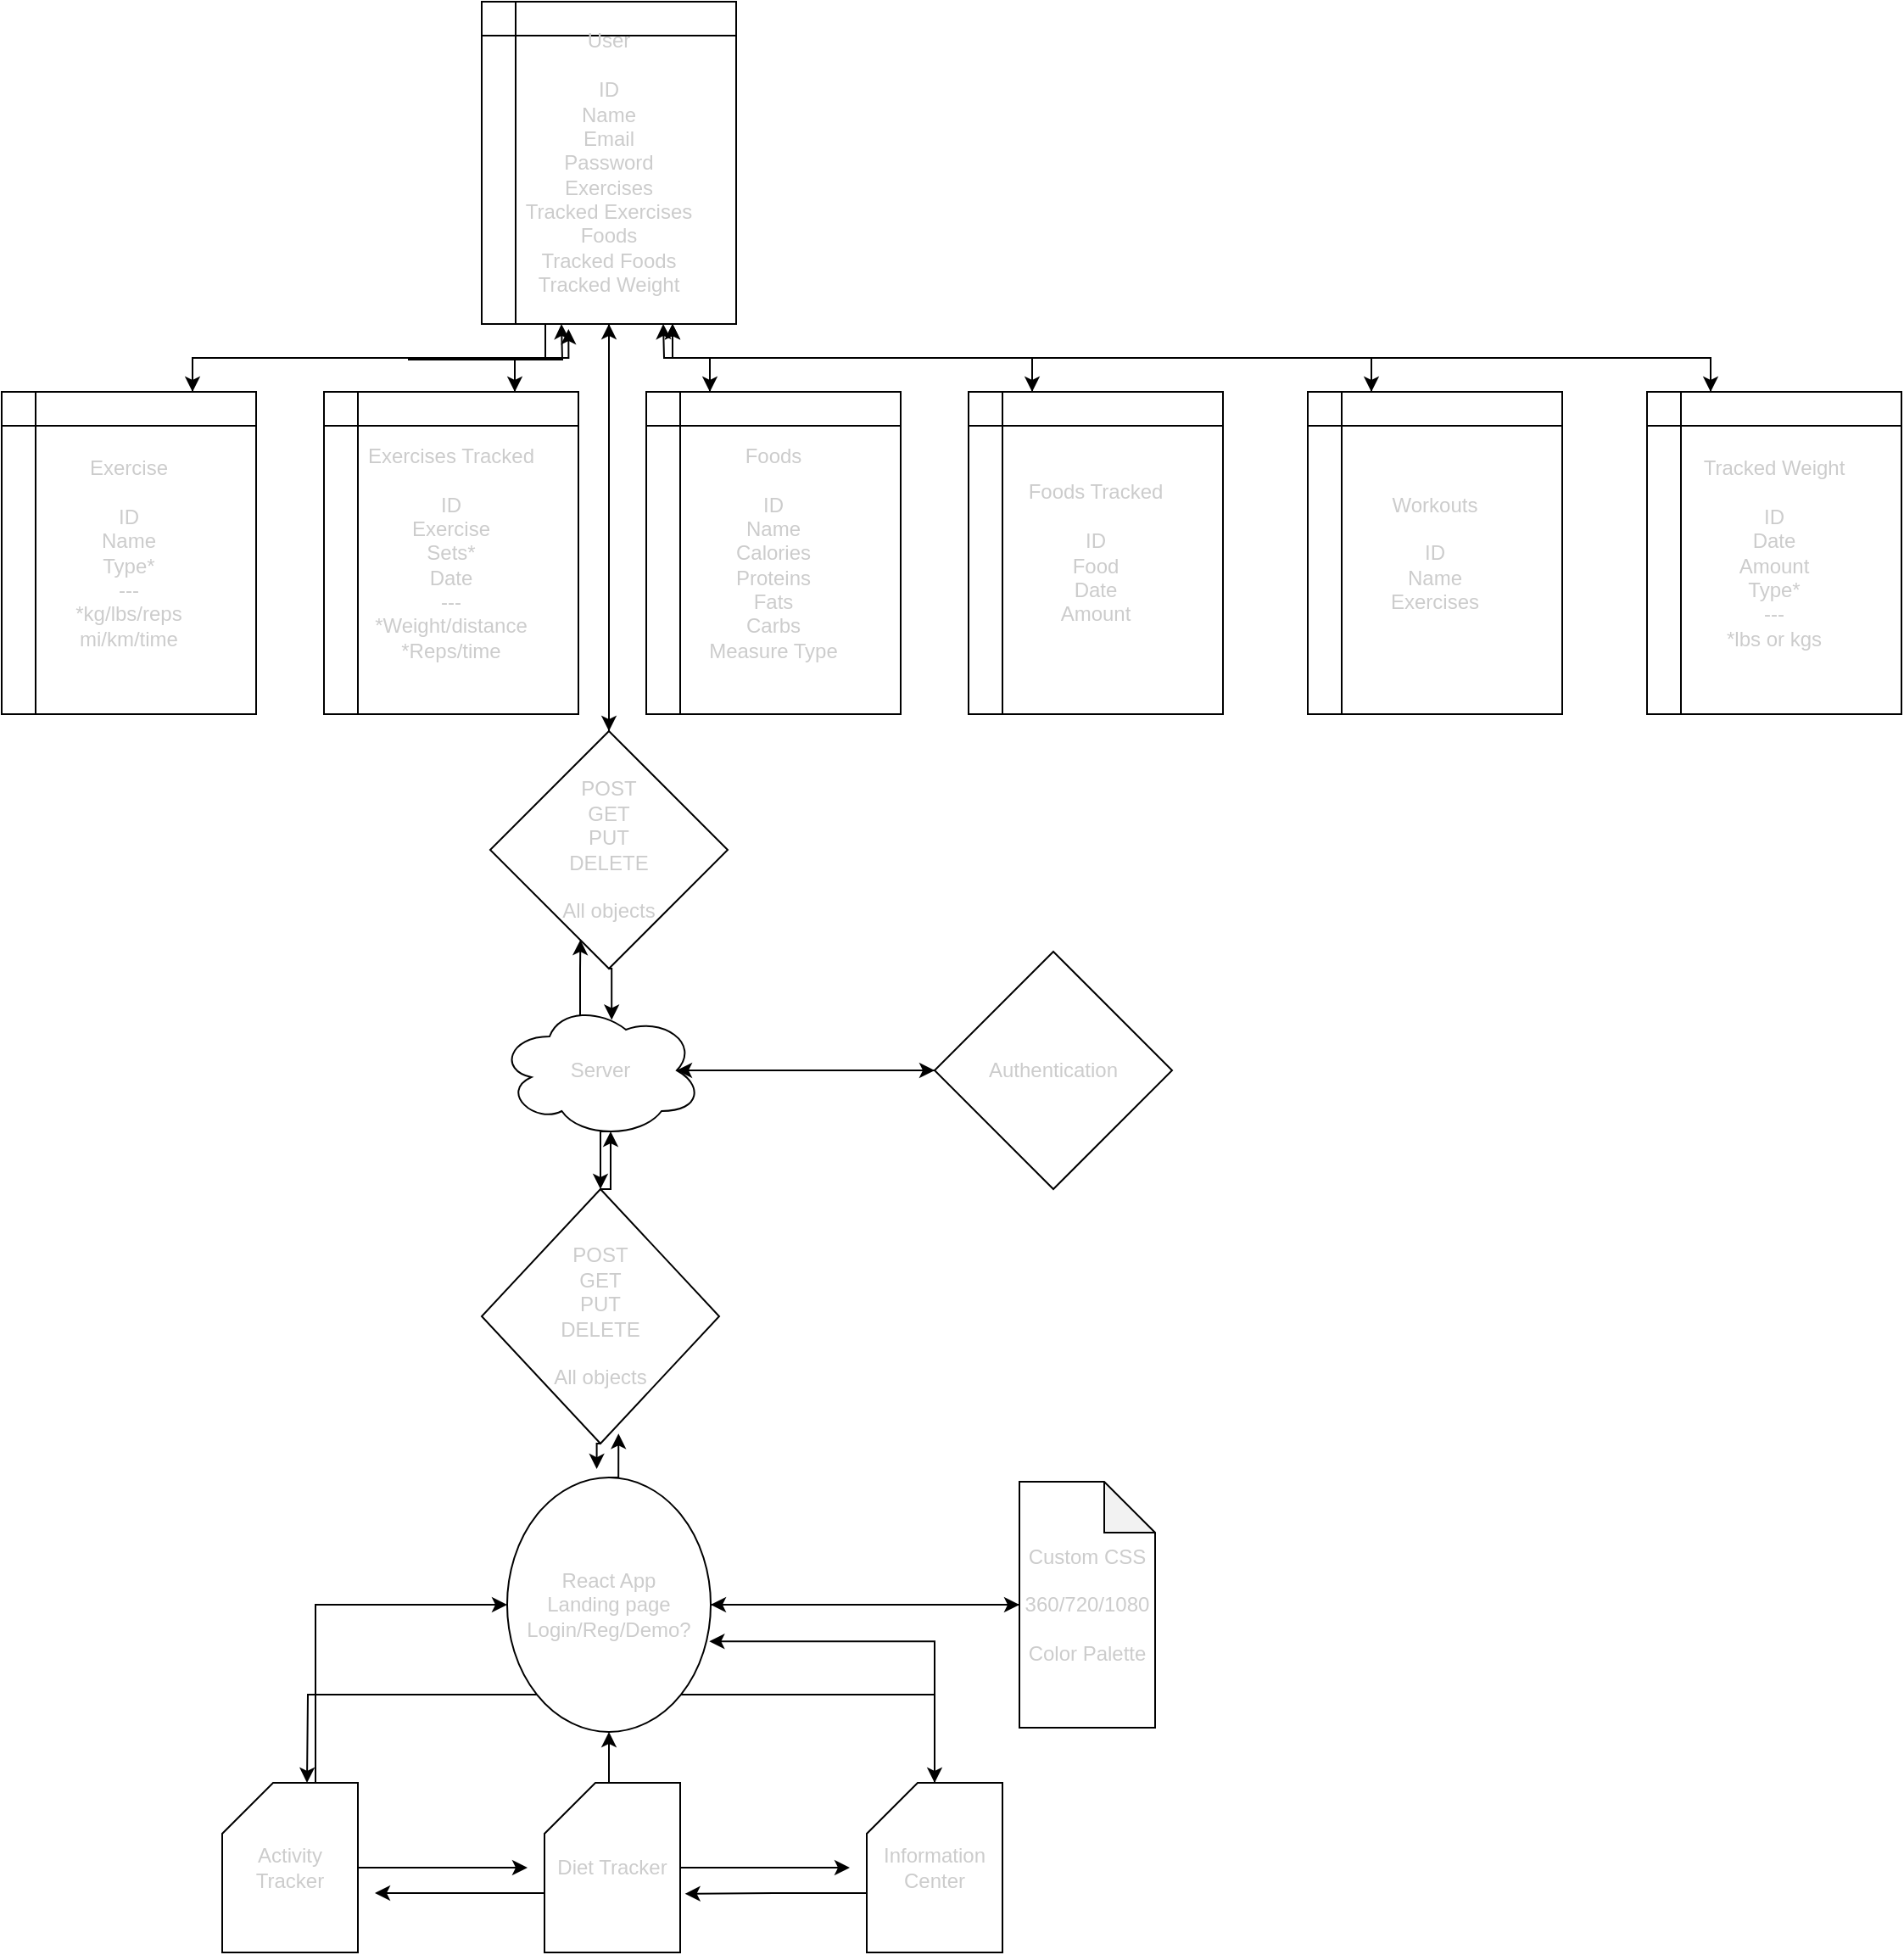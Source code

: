 <mxfile version="13.1.5" type="device"><diagram id="C5RBs43oDa-KdzZeNtuy" name="Page-1"><mxGraphModel dx="1209" dy="643" grid="1" gridSize="10" guides="1" tooltips="1" connect="1" arrows="1" fold="1" page="1" pageScale="1" pageWidth="1500" pageHeight="2000" background="#ffffff" math="0" shadow="0"><root><mxCell id="WIyWlLk6GJQsqaUBKTNV-0"/><mxCell id="WIyWlLk6GJQsqaUBKTNV-1" parent="WIyWlLk6GJQsqaUBKTNV-0"/><mxCell id="Wf-6ecDrQiLlxNAf_6qm-14" style="edgeStyle=orthogonalEdgeStyle;rounded=0;orthogonalLoop=1;jettySize=auto;html=1;exitX=0.5;exitY=1;exitDx=0;exitDy=0;strokeColor=#000000;fontColor=#CCCCCC;" parent="WIyWlLk6GJQsqaUBKTNV-1" source="Wf-6ecDrQiLlxNAf_6qm-0" target="Wf-6ecDrQiLlxNAf_6qm-15" edge="1"><mxGeometry relative="1" as="geometry"><mxPoint x="414" y="480" as="targetPoint"/></mxGeometry></mxCell><mxCell id="Wf-6ecDrQiLlxNAf_6qm-21" style="edgeStyle=orthogonalEdgeStyle;rounded=0;orthogonalLoop=1;jettySize=auto;html=1;exitX=0.75;exitY=1;exitDx=0;exitDy=0;entryX=0.25;entryY=0;entryDx=0;entryDy=0;strokeColor=#000000;fontColor=#CCCCCC;" parent="WIyWlLk6GJQsqaUBKTNV-1" source="Wf-6ecDrQiLlxNAf_6qm-0" target="Wf-6ecDrQiLlxNAf_6qm-4" edge="1"><mxGeometry relative="1" as="geometry"/></mxCell><mxCell id="Wf-6ecDrQiLlxNAf_6qm-22" style="edgeStyle=orthogonalEdgeStyle;rounded=0;orthogonalLoop=1;jettySize=auto;html=1;exitX=0.75;exitY=1;exitDx=0;exitDy=0;entryX=0.25;entryY=0;entryDx=0;entryDy=0;strokeColor=#000000;fontColor=#CCCCCC;" parent="WIyWlLk6GJQsqaUBKTNV-1" source="Wf-6ecDrQiLlxNAf_6qm-0" target="Wf-6ecDrQiLlxNAf_6qm-8" edge="1"><mxGeometry relative="1" as="geometry"/></mxCell><mxCell id="Wf-6ecDrQiLlxNAf_6qm-23" style="edgeStyle=orthogonalEdgeStyle;rounded=0;orthogonalLoop=1;jettySize=auto;html=1;exitX=0.25;exitY=1;exitDx=0;exitDy=0;entryX=0.75;entryY=0;entryDx=0;entryDy=0;strokeColor=#000000;fontColor=#CCCCCC;" parent="WIyWlLk6GJQsqaUBKTNV-1" source="Wf-6ecDrQiLlxNAf_6qm-0" target="Wf-6ecDrQiLlxNAf_6qm-5" edge="1"><mxGeometry relative="1" as="geometry"/></mxCell><mxCell id="Wf-6ecDrQiLlxNAf_6qm-24" style="edgeStyle=orthogonalEdgeStyle;rounded=0;orthogonalLoop=1;jettySize=auto;html=1;exitX=0.25;exitY=1;exitDx=0;exitDy=0;entryX=0.75;entryY=0;entryDx=0;entryDy=0;strokeColor=#000000;fontColor=#CCCCCC;" parent="WIyWlLk6GJQsqaUBKTNV-1" source="Wf-6ecDrQiLlxNAf_6qm-0" target="Wf-6ecDrQiLlxNAf_6qm-6" edge="1"><mxGeometry relative="1" as="geometry"/></mxCell><mxCell id="zIz0ZShHyCa6irhK9jiT-5" style="edgeStyle=orthogonalEdgeStyle;rounded=0;orthogonalLoop=1;jettySize=auto;html=1;exitX=0.75;exitY=1;exitDx=0;exitDy=0;entryX=0.25;entryY=0;entryDx=0;entryDy=0;fontColor=#CCCCCC;" parent="WIyWlLk6GJQsqaUBKTNV-1" source="Wf-6ecDrQiLlxNAf_6qm-0" target="zIz0ZShHyCa6irhK9jiT-3" edge="1"><mxGeometry relative="1" as="geometry"/></mxCell><mxCell id="zIz0ZShHyCa6irhK9jiT-8" style="edgeStyle=orthogonalEdgeStyle;rounded=0;orthogonalLoop=1;jettySize=auto;html=1;exitX=0.75;exitY=1;exitDx=0;exitDy=0;entryX=0.25;entryY=0;entryDx=0;entryDy=0;fontColor=#CCCCCC;" parent="WIyWlLk6GJQsqaUBKTNV-1" source="Wf-6ecDrQiLlxNAf_6qm-0" target="zIz0ZShHyCa6irhK9jiT-6" edge="1"><mxGeometry relative="1" as="geometry"/></mxCell><mxCell id="Wf-6ecDrQiLlxNAf_6qm-0" value="User&lt;br&gt;&lt;br&gt;ID&lt;br&gt;Name&lt;br&gt;Email&lt;br&gt;Password&lt;br&gt;Exercises&lt;br&gt;Tracked Exercises&lt;br&gt;Foods&lt;br&gt;Tracked Foods&lt;br&gt;Tracked Weight" style="shape=internalStorage;whiteSpace=wrap;html=1;backgroundOutline=1;align=center;fontColor=#CCCCCC;" parent="WIyWlLk6GJQsqaUBKTNV-1" vertex="1"><mxGeometry x="343" y="10" width="150" height="190" as="geometry"/></mxCell><mxCell id="Wf-6ecDrQiLlxNAf_6qm-11" style="edgeStyle=orthogonalEdgeStyle;rounded=0;orthogonalLoop=1;jettySize=auto;html=1;exitX=0.25;exitY=0;exitDx=0;exitDy=0;fontColor=#CCCCCC;" parent="WIyWlLk6GJQsqaUBKTNV-1" source="Wf-6ecDrQiLlxNAf_6qm-4" edge="1"><mxGeometry relative="1" as="geometry"><mxPoint x="450" y="200" as="targetPoint"/></mxGeometry></mxCell><mxCell id="Wf-6ecDrQiLlxNAf_6qm-4" value="Foods&lt;br&gt;&lt;br&gt;ID&lt;br&gt;Name&lt;br&gt;Calories&lt;br&gt;Proteins&lt;br&gt;Fats&lt;br&gt;Carbs&lt;br&gt;Measure Type" style="shape=internalStorage;whiteSpace=wrap;html=1;backgroundOutline=1;fontColor=#CCCCCC;" parent="WIyWlLk6GJQsqaUBKTNV-1" vertex="1"><mxGeometry x="440" y="240" width="150" height="190" as="geometry"/></mxCell><mxCell id="Wf-6ecDrQiLlxNAf_6qm-12" style="edgeStyle=orthogonalEdgeStyle;rounded=0;orthogonalLoop=1;jettySize=auto;html=1;exitX=0.75;exitY=0;exitDx=0;exitDy=0;entryX=0.341;entryY=1.016;entryDx=0;entryDy=0;entryPerimeter=0;fontColor=#CCCCCC;" parent="WIyWlLk6GJQsqaUBKTNV-1" source="Wf-6ecDrQiLlxNAf_6qm-5" target="Wf-6ecDrQiLlxNAf_6qm-0" edge="1"><mxGeometry relative="1" as="geometry"/></mxCell><mxCell id="Wf-6ecDrQiLlxNAf_6qm-5" value="Exercises Tracked&lt;br&gt;&lt;br&gt;ID&lt;br&gt;Exercise&lt;br&gt;Sets*&lt;br&gt;Date&lt;br&gt;---&lt;br&gt;*Weight/distance&lt;br&gt;*Reps/time" style="shape=internalStorage;whiteSpace=wrap;html=1;backgroundOutline=1;fontColor=#CCCCCC;" parent="WIyWlLk6GJQsqaUBKTNV-1" vertex="1"><mxGeometry x="250" y="240" width="150" height="190" as="geometry"/></mxCell><mxCell id="Wf-6ecDrQiLlxNAf_6qm-13" style="edgeStyle=orthogonalEdgeStyle;rounded=0;orthogonalLoop=1;jettySize=auto;html=1;exitX=0.75;exitY=0;exitDx=0;exitDy=0;fontColor=#CCCCCC;" parent="WIyWlLk6GJQsqaUBKTNV-1" source="Wf-6ecDrQiLlxNAf_6qm-6" edge="1"><mxGeometry relative="1" as="geometry"><mxPoint x="390" y="200" as="targetPoint"/></mxGeometry></mxCell><mxCell id="Wf-6ecDrQiLlxNAf_6qm-6" value="&lt;span style=&quot;white-space: normal&quot;&gt;Exercise&lt;/span&gt;&lt;br style=&quot;white-space: normal&quot;&gt;&lt;br style=&quot;white-space: normal&quot;&gt;&lt;span style=&quot;white-space: normal&quot;&gt;ID&lt;/span&gt;&lt;br style=&quot;white-space: normal&quot;&gt;&lt;span style=&quot;white-space: normal&quot;&gt;Name&lt;/span&gt;&lt;br style=&quot;white-space: normal&quot;&gt;&lt;span style=&quot;white-space: normal&quot;&gt;Type*&lt;br&gt;---&lt;br&gt;*kg/lbs/reps&lt;br&gt;mi/km/time&lt;br&gt;&lt;/span&gt;" style="shape=internalStorage;whiteSpace=wrap;html=1;backgroundOutline=1;fontColor=#CCCCCC;" parent="WIyWlLk6GJQsqaUBKTNV-1" vertex="1"><mxGeometry x="60" y="240" width="150" height="190" as="geometry"/></mxCell><mxCell id="Wf-6ecDrQiLlxNAf_6qm-10" style="edgeStyle=orthogonalEdgeStyle;rounded=0;orthogonalLoop=1;jettySize=auto;html=1;exitX=0.25;exitY=0;exitDx=0;exitDy=0;entryX=0.75;entryY=1;entryDx=0;entryDy=0;strokeColor=#000000;fontColor=#CCCCCC;" parent="WIyWlLk6GJQsqaUBKTNV-1" source="Wf-6ecDrQiLlxNAf_6qm-8" target="Wf-6ecDrQiLlxNAf_6qm-0" edge="1"><mxGeometry relative="1" as="geometry"/></mxCell><mxCell id="Wf-6ecDrQiLlxNAf_6qm-8" value="Foods Tracked&lt;br&gt;&lt;br&gt;ID&lt;br&gt;Food&lt;br&gt;Date&lt;br&gt;Amount" style="shape=internalStorage;whiteSpace=wrap;html=1;backgroundOutline=1;fontColor=#CCCCCC;" parent="WIyWlLk6GJQsqaUBKTNV-1" vertex="1"><mxGeometry x="630" y="240" width="150" height="190" as="geometry"/></mxCell><mxCell id="Wf-6ecDrQiLlxNAf_6qm-20" style="edgeStyle=orthogonalEdgeStyle;rounded=0;orthogonalLoop=1;jettySize=auto;html=1;exitX=0.5;exitY=0;exitDx=0;exitDy=0;entryX=0.5;entryY=1;entryDx=0;entryDy=0;strokeColor=#000000;fontColor=#CCCCCC;" parent="WIyWlLk6GJQsqaUBKTNV-1" source="Wf-6ecDrQiLlxNAf_6qm-15" target="Wf-6ecDrQiLlxNAf_6qm-0" edge="1"><mxGeometry relative="1" as="geometry"/></mxCell><mxCell id="Wf-6ecDrQiLlxNAf_6qm-25" style="edgeStyle=orthogonalEdgeStyle;rounded=0;orthogonalLoop=1;jettySize=auto;html=1;exitX=0.5;exitY=1;exitDx=0;exitDy=0;entryX=0.555;entryY=0.128;entryDx=0;entryDy=0;entryPerimeter=0;strokeColor=#000000;fontColor=#CCCCCC;" parent="WIyWlLk6GJQsqaUBKTNV-1" source="Wf-6ecDrQiLlxNAf_6qm-15" target="Wf-6ecDrQiLlxNAf_6qm-16" edge="1"><mxGeometry relative="1" as="geometry"/></mxCell><mxCell id="Wf-6ecDrQiLlxNAf_6qm-15" value="POST&lt;br&gt;GET&lt;br&gt;PUT&lt;br&gt;DELETE&lt;br&gt;&lt;br&gt;All objects" style="rhombus;whiteSpace=wrap;html=1;fontColor=#CCCCCC;" parent="WIyWlLk6GJQsqaUBKTNV-1" vertex="1"><mxGeometry x="348" y="440" width="140" height="140" as="geometry"/></mxCell><mxCell id="Wf-6ecDrQiLlxNAf_6qm-19" style="edgeStyle=orthogonalEdgeStyle;rounded=0;orthogonalLoop=1;jettySize=auto;html=1;strokeColor=#000000;fontColor=#CCCCCC;" parent="WIyWlLk6GJQsqaUBKTNV-1" source="Wf-6ecDrQiLlxNAf_6qm-16" target="Wf-6ecDrQiLlxNAf_6qm-17" edge="1"><mxGeometry relative="1" as="geometry"/></mxCell><mxCell id="Wf-6ecDrQiLlxNAf_6qm-26" style="edgeStyle=orthogonalEdgeStyle;rounded=0;orthogonalLoop=1;jettySize=auto;html=1;exitX=0.4;exitY=0.1;exitDx=0;exitDy=0;exitPerimeter=0;entryX=0.38;entryY=0.879;entryDx=0;entryDy=0;entryPerimeter=0;strokeColor=#000000;fontColor=#CCCCCC;" parent="WIyWlLk6GJQsqaUBKTNV-1" source="Wf-6ecDrQiLlxNAf_6qm-16" target="Wf-6ecDrQiLlxNAf_6qm-15" edge="1"><mxGeometry relative="1" as="geometry"/></mxCell><mxCell id="Wf-6ecDrQiLlxNAf_6qm-28" style="edgeStyle=orthogonalEdgeStyle;rounded=0;orthogonalLoop=1;jettySize=auto;html=1;exitX=0.55;exitY=0.95;exitDx=0;exitDy=0;exitPerimeter=0;entryX=0.5;entryY=0;entryDx=0;entryDy=0;strokeColor=#000000;fontColor=#CCCCCC;" parent="WIyWlLk6GJQsqaUBKTNV-1" source="Wf-6ecDrQiLlxNAf_6qm-16" target="Wf-6ecDrQiLlxNAf_6qm-27" edge="1"><mxGeometry relative="1" as="geometry"/></mxCell><mxCell id="Wf-6ecDrQiLlxNAf_6qm-16" value="Server" style="ellipse;shape=cloud;whiteSpace=wrap;html=1;fontColor=#CCCCCC;" parent="WIyWlLk6GJQsqaUBKTNV-1" vertex="1"><mxGeometry x="353" y="600" width="120" height="80" as="geometry"/></mxCell><mxCell id="Wf-6ecDrQiLlxNAf_6qm-18" style="edgeStyle=orthogonalEdgeStyle;rounded=0;orthogonalLoop=1;jettySize=auto;html=1;exitX=0;exitY=0.5;exitDx=0;exitDy=0;strokeColor=#000000;entryX=0.875;entryY=0.5;entryDx=0;entryDy=0;entryPerimeter=0;fontColor=#CCCCCC;" parent="WIyWlLk6GJQsqaUBKTNV-1" source="Wf-6ecDrQiLlxNAf_6qm-17" target="Wf-6ecDrQiLlxNAf_6qm-16" edge="1"><mxGeometry relative="1" as="geometry"><mxPoint x="480" y="640" as="targetPoint"/></mxGeometry></mxCell><mxCell id="Wf-6ecDrQiLlxNAf_6qm-17" value="Authentication" style="rhombus;whiteSpace=wrap;html=1;fontColor=#CCCCCC;" parent="WIyWlLk6GJQsqaUBKTNV-1" vertex="1"><mxGeometry x="610" y="570" width="140" height="140" as="geometry"/></mxCell><mxCell id="Wf-6ecDrQiLlxNAf_6qm-29" style="edgeStyle=orthogonalEdgeStyle;rounded=0;orthogonalLoop=1;jettySize=auto;html=1;exitX=0.5;exitY=0;exitDx=0;exitDy=0;entryX=0.55;entryY=0.95;entryDx=0;entryDy=0;entryPerimeter=0;strokeColor=#000000;fontColor=#CCCCCC;" parent="WIyWlLk6GJQsqaUBKTNV-1" source="Wf-6ecDrQiLlxNAf_6qm-27" target="Wf-6ecDrQiLlxNAf_6qm-16" edge="1"><mxGeometry relative="1" as="geometry"/></mxCell><mxCell id="Wf-6ecDrQiLlxNAf_6qm-31" style="edgeStyle=orthogonalEdgeStyle;rounded=0;orthogonalLoop=1;jettySize=auto;html=1;exitX=0.5;exitY=1;exitDx=0;exitDy=0;entryX=0.44;entryY=-0.033;entryDx=0;entryDy=0;entryPerimeter=0;strokeColor=#000000;fontColor=#CCCCCC;" parent="WIyWlLk6GJQsqaUBKTNV-1" source="Wf-6ecDrQiLlxNAf_6qm-27" target="Wf-6ecDrQiLlxNAf_6qm-30" edge="1"><mxGeometry relative="1" as="geometry"/></mxCell><mxCell id="Wf-6ecDrQiLlxNAf_6qm-27" value="POST&lt;br&gt;GET&lt;br&gt;PUT&lt;br&gt;DELETE&lt;br&gt;&lt;br&gt;All objects" style="rhombus;whiteSpace=wrap;html=1;fontColor=#CCCCCC;" parent="WIyWlLk6GJQsqaUBKTNV-1" vertex="1"><mxGeometry x="343" y="710" width="140" height="150" as="geometry"/></mxCell><mxCell id="Wf-6ecDrQiLlxNAf_6qm-32" style="edgeStyle=orthogonalEdgeStyle;rounded=0;orthogonalLoop=1;jettySize=auto;html=1;exitX=0.5;exitY=0;exitDx=0;exitDy=0;entryX=0.576;entryY=0.961;entryDx=0;entryDy=0;entryPerimeter=0;strokeColor=#000000;fontColor=#CCCCCC;" parent="WIyWlLk6GJQsqaUBKTNV-1" source="Wf-6ecDrQiLlxNAf_6qm-30" target="Wf-6ecDrQiLlxNAf_6qm-27" edge="1"><mxGeometry relative="1" as="geometry"/></mxCell><mxCell id="V6FbIzo78UuN_4-dk1J_-1" style="edgeStyle=orthogonalEdgeStyle;rounded=0;orthogonalLoop=1;jettySize=auto;html=1;exitX=1;exitY=0.5;exitDx=0;exitDy=0;entryX=0;entryY=0.5;entryDx=0;entryDy=0;entryPerimeter=0;fontColor=#CCCCCC;" parent="WIyWlLk6GJQsqaUBKTNV-1" source="Wf-6ecDrQiLlxNAf_6qm-30" target="V6FbIzo78UuN_4-dk1J_-0" edge="1"><mxGeometry relative="1" as="geometry"/></mxCell><mxCell id="V6FbIzo78UuN_4-dk1J_-22" style="edgeStyle=orthogonalEdgeStyle;rounded=0;orthogonalLoop=1;jettySize=auto;html=1;exitX=1;exitY=1;exitDx=0;exitDy=0;entryX=0.5;entryY=0;entryDx=0;entryDy=0;entryPerimeter=0;fontColor=#CCCCCC;" parent="WIyWlLk6GJQsqaUBKTNV-1" source="Wf-6ecDrQiLlxNAf_6qm-30" target="V6FbIzo78UuN_4-dk1J_-5" edge="1"><mxGeometry relative="1" as="geometry"/></mxCell><mxCell id="V6FbIzo78UuN_4-dk1J_-23" style="edgeStyle=orthogonalEdgeStyle;rounded=0;orthogonalLoop=1;jettySize=auto;html=1;exitX=0;exitY=1;exitDx=0;exitDy=0;fontColor=#CCCCCC;" parent="WIyWlLk6GJQsqaUBKTNV-1" source="Wf-6ecDrQiLlxNAf_6qm-30" edge="1"><mxGeometry relative="1" as="geometry"><mxPoint x="240" y="1060" as="targetPoint"/></mxGeometry></mxCell><mxCell id="Wf-6ecDrQiLlxNAf_6qm-30" value="React App&lt;br&gt;Landing page&lt;br&gt;Login/Reg/Demo?" style="ellipse;whiteSpace=wrap;html=1;fontColor=#CCCCCC;" parent="WIyWlLk6GJQsqaUBKTNV-1" vertex="1"><mxGeometry x="358" y="880" width="120" height="150" as="geometry"/></mxCell><mxCell id="zIz0ZShHyCa6irhK9jiT-4" style="edgeStyle=orthogonalEdgeStyle;rounded=0;orthogonalLoop=1;jettySize=auto;html=1;exitX=0.25;exitY=0;exitDx=0;exitDy=0;entryX=0.75;entryY=1;entryDx=0;entryDy=0;fontColor=#CCCCCC;" parent="WIyWlLk6GJQsqaUBKTNV-1" source="zIz0ZShHyCa6irhK9jiT-3" target="Wf-6ecDrQiLlxNAf_6qm-0" edge="1"><mxGeometry relative="1" as="geometry"/></mxCell><mxCell id="zIz0ZShHyCa6irhK9jiT-3" value="Workouts&lt;br&gt;&lt;br&gt;ID&lt;br&gt;Name&lt;br&gt;Exercises" style="shape=internalStorage;whiteSpace=wrap;html=1;backgroundOutline=1;fontColor=#CCCCCC;" parent="WIyWlLk6GJQsqaUBKTNV-1" vertex="1"><mxGeometry x="830" y="240" width="150" height="190" as="geometry"/></mxCell><mxCell id="zIz0ZShHyCa6irhK9jiT-7" style="edgeStyle=orthogonalEdgeStyle;rounded=0;orthogonalLoop=1;jettySize=auto;html=1;exitX=0.25;exitY=0;exitDx=0;exitDy=0;entryX=0.75;entryY=1;entryDx=0;entryDy=0;fontColor=#CCCCCC;" parent="WIyWlLk6GJQsqaUBKTNV-1" source="zIz0ZShHyCa6irhK9jiT-6" target="Wf-6ecDrQiLlxNAf_6qm-0" edge="1"><mxGeometry relative="1" as="geometry"/></mxCell><mxCell id="zIz0ZShHyCa6irhK9jiT-6" value="Tracked Weight&lt;br&gt;&lt;br&gt;ID&lt;br&gt;Date&lt;br&gt;Amount&lt;br&gt;Type*&lt;br&gt;---&lt;br&gt;*lbs or kgs" style="shape=internalStorage;whiteSpace=wrap;html=1;backgroundOutline=1;fontColor=#CCCCCC;" parent="WIyWlLk6GJQsqaUBKTNV-1" vertex="1"><mxGeometry x="1030" y="240" width="150" height="190" as="geometry"/></mxCell><mxCell id="V6FbIzo78UuN_4-dk1J_-2" style="edgeStyle=orthogonalEdgeStyle;rounded=0;orthogonalLoop=1;jettySize=auto;html=1;entryX=1;entryY=0.5;entryDx=0;entryDy=0;fontColor=#CCCCCC;" parent="WIyWlLk6GJQsqaUBKTNV-1" source="V6FbIzo78UuN_4-dk1J_-0" target="Wf-6ecDrQiLlxNAf_6qm-30" edge="1"><mxGeometry relative="1" as="geometry"/></mxCell><mxCell id="V6FbIzo78UuN_4-dk1J_-0" value="Custom CSS&lt;br&gt;&lt;br&gt;360/720/1080&lt;br&gt;&lt;br&gt;Color Palette" style="shape=note;whiteSpace=wrap;html=1;backgroundOutline=1;darkOpacity=0.05;fontColor=#CCCCCC;" parent="WIyWlLk6GJQsqaUBKTNV-1" vertex="1"><mxGeometry x="660" y="882.5" width="80" height="145" as="geometry"/></mxCell><mxCell id="V6FbIzo78UuN_4-dk1J_-10" style="edgeStyle=orthogonalEdgeStyle;rounded=0;orthogonalLoop=1;jettySize=auto;html=1;exitX=1;exitY=0.5;exitDx=0;exitDy=0;exitPerimeter=0;fontColor=#CCCCCC;" parent="WIyWlLk6GJQsqaUBKTNV-1" source="V6FbIzo78UuN_4-dk1J_-3" edge="1"><mxGeometry relative="1" as="geometry"><mxPoint x="370" y="1110" as="targetPoint"/></mxGeometry></mxCell><mxCell id="V6FbIzo78UuN_4-dk1J_-16" style="edgeStyle=orthogonalEdgeStyle;rounded=0;orthogonalLoop=1;jettySize=auto;html=1;exitX=0;exitY=0;exitDx=55;exitDy=0;exitPerimeter=0;entryX=0;entryY=0.5;entryDx=0;entryDy=0;fontColor=#CCCCCC;" parent="WIyWlLk6GJQsqaUBKTNV-1" source="V6FbIzo78UuN_4-dk1J_-3" target="Wf-6ecDrQiLlxNAf_6qm-30" edge="1"><mxGeometry relative="1" as="geometry"/></mxCell><mxCell id="V6FbIzo78UuN_4-dk1J_-3" value="Activity Tracker" style="shape=card;whiteSpace=wrap;html=1;fontColor=#CCCCCC;" parent="WIyWlLk6GJQsqaUBKTNV-1" vertex="1"><mxGeometry x="190" y="1060" width="80" height="100" as="geometry"/></mxCell><mxCell id="V6FbIzo78UuN_4-dk1J_-11" style="edgeStyle=orthogonalEdgeStyle;rounded=0;orthogonalLoop=1;jettySize=auto;html=1;exitX=0;exitY=0;exitDx=0;exitDy=65;exitPerimeter=0;fontColor=#CCCCCC;" parent="WIyWlLk6GJQsqaUBKTNV-1" source="V6FbIzo78UuN_4-dk1J_-4" edge="1"><mxGeometry relative="1" as="geometry"><mxPoint x="280" y="1125" as="targetPoint"/></mxGeometry></mxCell><mxCell id="V6FbIzo78UuN_4-dk1J_-12" style="edgeStyle=orthogonalEdgeStyle;rounded=0;orthogonalLoop=1;jettySize=auto;html=1;exitX=1;exitY=0.5;exitDx=0;exitDy=0;exitPerimeter=0;fontColor=#CCCCCC;" parent="WIyWlLk6GJQsqaUBKTNV-1" source="V6FbIzo78UuN_4-dk1J_-4" edge="1"><mxGeometry relative="1" as="geometry"><mxPoint x="560" y="1110" as="targetPoint"/></mxGeometry></mxCell><mxCell id="V6FbIzo78UuN_4-dk1J_-13" style="edgeStyle=orthogonalEdgeStyle;rounded=0;orthogonalLoop=1;jettySize=auto;html=1;exitX=0.5;exitY=0;exitDx=0;exitDy=0;exitPerimeter=0;entryX=0.5;entryY=1;entryDx=0;entryDy=0;fontColor=#CCCCCC;" parent="WIyWlLk6GJQsqaUBKTNV-1" source="V6FbIzo78UuN_4-dk1J_-4" target="Wf-6ecDrQiLlxNAf_6qm-30" edge="1"><mxGeometry relative="1" as="geometry"/></mxCell><mxCell id="V6FbIzo78UuN_4-dk1J_-4" value="Diet Tracker" style="shape=card;whiteSpace=wrap;html=1;fontColor=#CCCCCC;" parent="WIyWlLk6GJQsqaUBKTNV-1" vertex="1"><mxGeometry x="380" y="1060" width="80" height="100" as="geometry"/></mxCell><mxCell id="V6FbIzo78UuN_4-dk1J_-8" style="edgeStyle=orthogonalEdgeStyle;rounded=0;orthogonalLoop=1;jettySize=auto;html=1;exitX=0;exitY=0;exitDx=0;exitDy=65;exitPerimeter=0;entryX=1.035;entryY=0.654;entryDx=0;entryDy=0;entryPerimeter=0;fontColor=#CCCCCC;" parent="WIyWlLk6GJQsqaUBKTNV-1" source="V6FbIzo78UuN_4-dk1J_-5" target="V6FbIzo78UuN_4-dk1J_-4" edge="1"><mxGeometry relative="1" as="geometry"/></mxCell><mxCell id="V6FbIzo78UuN_4-dk1J_-21" style="edgeStyle=orthogonalEdgeStyle;rounded=0;orthogonalLoop=1;jettySize=auto;html=1;exitX=0.5;exitY=0;exitDx=0;exitDy=0;exitPerimeter=0;entryX=0.993;entryY=0.644;entryDx=0;entryDy=0;entryPerimeter=0;fontColor=#CCCCCC;" parent="WIyWlLk6GJQsqaUBKTNV-1" source="V6FbIzo78UuN_4-dk1J_-5" target="Wf-6ecDrQiLlxNAf_6qm-30" edge="1"><mxGeometry relative="1" as="geometry"/></mxCell><mxCell id="V6FbIzo78UuN_4-dk1J_-5" value="Information Center" style="shape=card;whiteSpace=wrap;html=1;fontColor=#CCCCCC;" parent="WIyWlLk6GJQsqaUBKTNV-1" vertex="1"><mxGeometry x="570" y="1060" width="80" height="100" as="geometry"/></mxCell></root></mxGraphModel></diagram></mxfile>